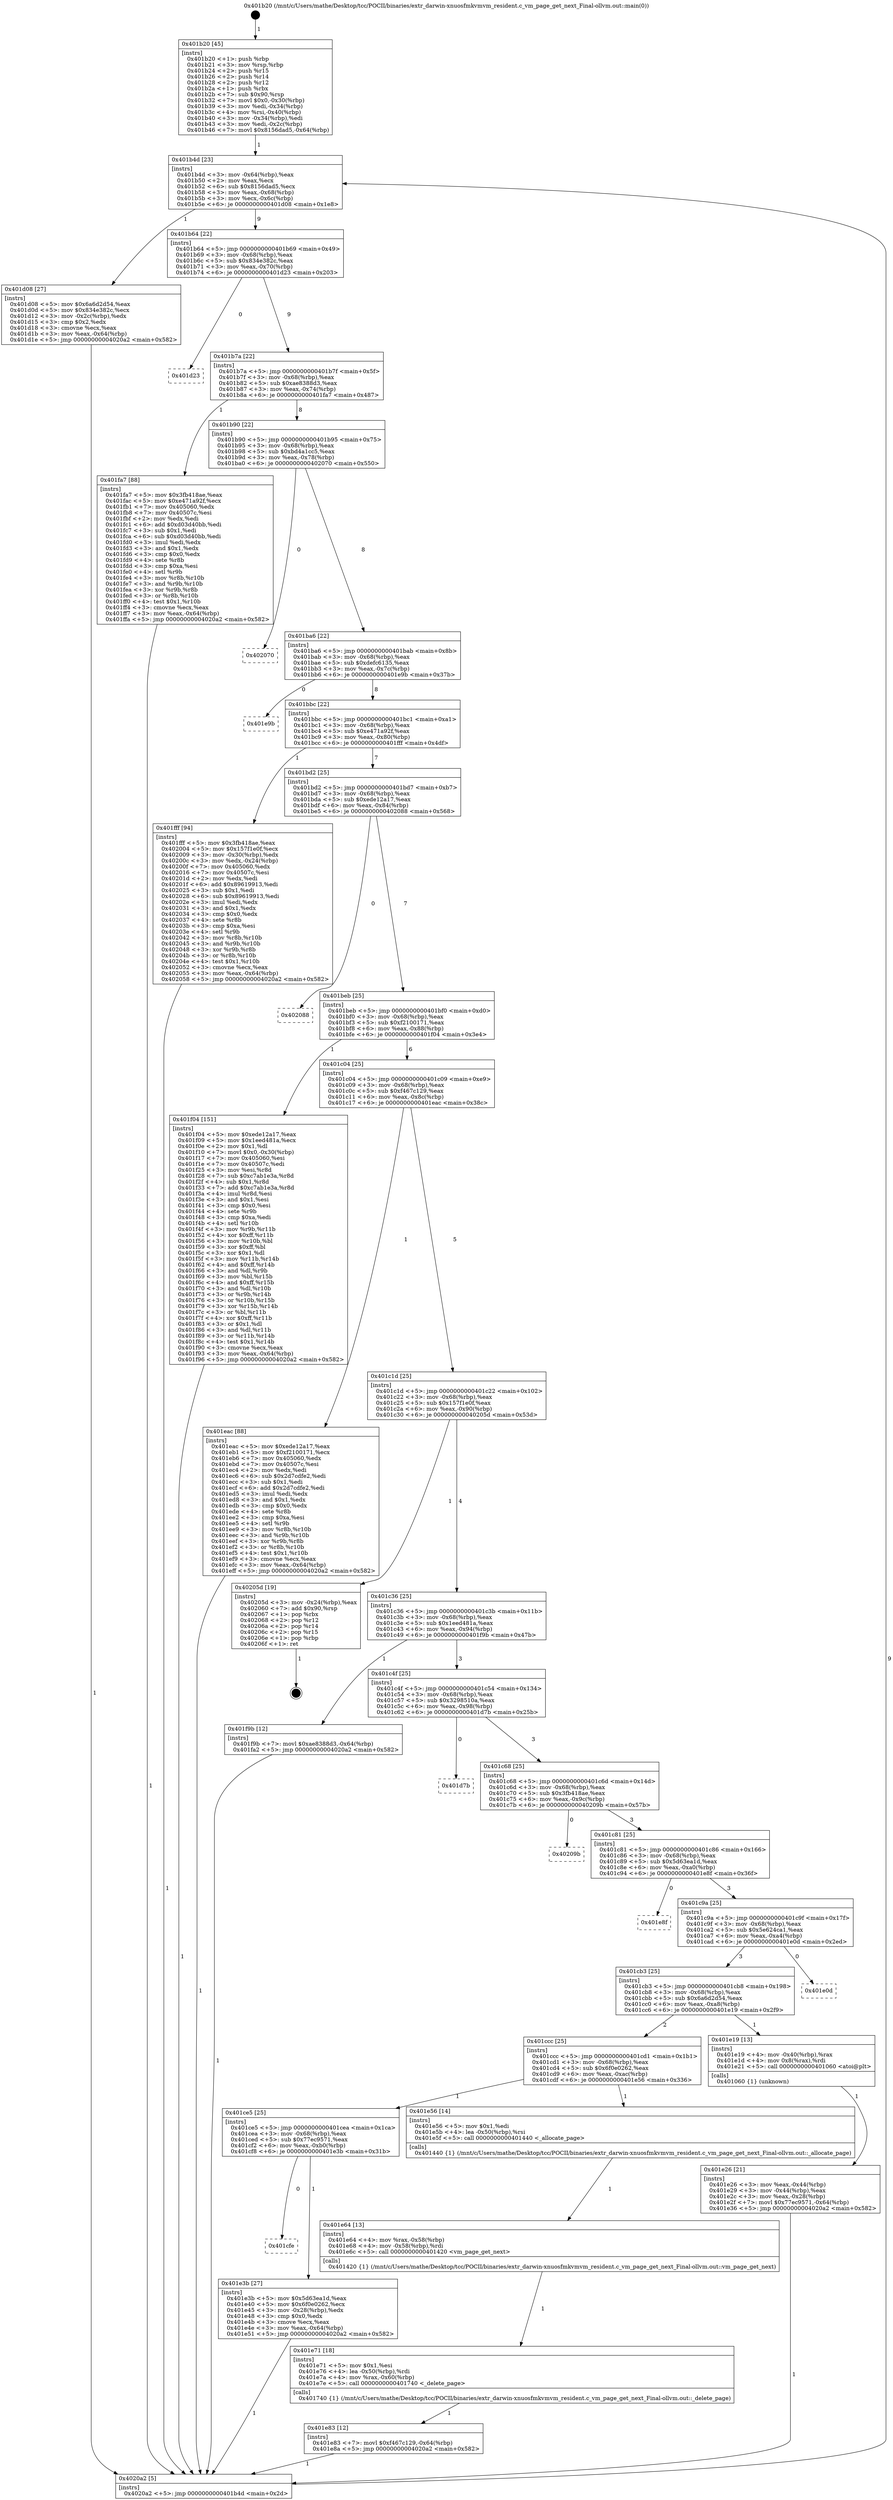 digraph "0x401b20" {
  label = "0x401b20 (/mnt/c/Users/mathe/Desktop/tcc/POCII/binaries/extr_darwin-xnuosfmkvmvm_resident.c_vm_page_get_next_Final-ollvm.out::main(0))"
  labelloc = "t"
  node[shape=record]

  Entry [label="",width=0.3,height=0.3,shape=circle,fillcolor=black,style=filled]
  "0x401b4d" [label="{
     0x401b4d [23]\l
     | [instrs]\l
     &nbsp;&nbsp;0x401b4d \<+3\>: mov -0x64(%rbp),%eax\l
     &nbsp;&nbsp;0x401b50 \<+2\>: mov %eax,%ecx\l
     &nbsp;&nbsp;0x401b52 \<+6\>: sub $0x8156dad5,%ecx\l
     &nbsp;&nbsp;0x401b58 \<+3\>: mov %eax,-0x68(%rbp)\l
     &nbsp;&nbsp;0x401b5b \<+3\>: mov %ecx,-0x6c(%rbp)\l
     &nbsp;&nbsp;0x401b5e \<+6\>: je 0000000000401d08 \<main+0x1e8\>\l
  }"]
  "0x401d08" [label="{
     0x401d08 [27]\l
     | [instrs]\l
     &nbsp;&nbsp;0x401d08 \<+5\>: mov $0x6a6d2d54,%eax\l
     &nbsp;&nbsp;0x401d0d \<+5\>: mov $0x834e382c,%ecx\l
     &nbsp;&nbsp;0x401d12 \<+3\>: mov -0x2c(%rbp),%edx\l
     &nbsp;&nbsp;0x401d15 \<+3\>: cmp $0x2,%edx\l
     &nbsp;&nbsp;0x401d18 \<+3\>: cmovne %ecx,%eax\l
     &nbsp;&nbsp;0x401d1b \<+3\>: mov %eax,-0x64(%rbp)\l
     &nbsp;&nbsp;0x401d1e \<+5\>: jmp 00000000004020a2 \<main+0x582\>\l
  }"]
  "0x401b64" [label="{
     0x401b64 [22]\l
     | [instrs]\l
     &nbsp;&nbsp;0x401b64 \<+5\>: jmp 0000000000401b69 \<main+0x49\>\l
     &nbsp;&nbsp;0x401b69 \<+3\>: mov -0x68(%rbp),%eax\l
     &nbsp;&nbsp;0x401b6c \<+5\>: sub $0x834e382c,%eax\l
     &nbsp;&nbsp;0x401b71 \<+3\>: mov %eax,-0x70(%rbp)\l
     &nbsp;&nbsp;0x401b74 \<+6\>: je 0000000000401d23 \<main+0x203\>\l
  }"]
  "0x4020a2" [label="{
     0x4020a2 [5]\l
     | [instrs]\l
     &nbsp;&nbsp;0x4020a2 \<+5\>: jmp 0000000000401b4d \<main+0x2d\>\l
  }"]
  "0x401b20" [label="{
     0x401b20 [45]\l
     | [instrs]\l
     &nbsp;&nbsp;0x401b20 \<+1\>: push %rbp\l
     &nbsp;&nbsp;0x401b21 \<+3\>: mov %rsp,%rbp\l
     &nbsp;&nbsp;0x401b24 \<+2\>: push %r15\l
     &nbsp;&nbsp;0x401b26 \<+2\>: push %r14\l
     &nbsp;&nbsp;0x401b28 \<+2\>: push %r12\l
     &nbsp;&nbsp;0x401b2a \<+1\>: push %rbx\l
     &nbsp;&nbsp;0x401b2b \<+7\>: sub $0x90,%rsp\l
     &nbsp;&nbsp;0x401b32 \<+7\>: movl $0x0,-0x30(%rbp)\l
     &nbsp;&nbsp;0x401b39 \<+3\>: mov %edi,-0x34(%rbp)\l
     &nbsp;&nbsp;0x401b3c \<+4\>: mov %rsi,-0x40(%rbp)\l
     &nbsp;&nbsp;0x401b40 \<+3\>: mov -0x34(%rbp),%edi\l
     &nbsp;&nbsp;0x401b43 \<+3\>: mov %edi,-0x2c(%rbp)\l
     &nbsp;&nbsp;0x401b46 \<+7\>: movl $0x8156dad5,-0x64(%rbp)\l
  }"]
  Exit [label="",width=0.3,height=0.3,shape=circle,fillcolor=black,style=filled,peripheries=2]
  "0x401d23" [label="{
     0x401d23\l
  }", style=dashed]
  "0x401b7a" [label="{
     0x401b7a [22]\l
     | [instrs]\l
     &nbsp;&nbsp;0x401b7a \<+5\>: jmp 0000000000401b7f \<main+0x5f\>\l
     &nbsp;&nbsp;0x401b7f \<+3\>: mov -0x68(%rbp),%eax\l
     &nbsp;&nbsp;0x401b82 \<+5\>: sub $0xae8388d3,%eax\l
     &nbsp;&nbsp;0x401b87 \<+3\>: mov %eax,-0x74(%rbp)\l
     &nbsp;&nbsp;0x401b8a \<+6\>: je 0000000000401fa7 \<main+0x487\>\l
  }"]
  "0x401e83" [label="{
     0x401e83 [12]\l
     | [instrs]\l
     &nbsp;&nbsp;0x401e83 \<+7\>: movl $0xf467c129,-0x64(%rbp)\l
     &nbsp;&nbsp;0x401e8a \<+5\>: jmp 00000000004020a2 \<main+0x582\>\l
  }"]
  "0x401fa7" [label="{
     0x401fa7 [88]\l
     | [instrs]\l
     &nbsp;&nbsp;0x401fa7 \<+5\>: mov $0x3fb418ae,%eax\l
     &nbsp;&nbsp;0x401fac \<+5\>: mov $0xe471a92f,%ecx\l
     &nbsp;&nbsp;0x401fb1 \<+7\>: mov 0x405060,%edx\l
     &nbsp;&nbsp;0x401fb8 \<+7\>: mov 0x40507c,%esi\l
     &nbsp;&nbsp;0x401fbf \<+2\>: mov %edx,%edi\l
     &nbsp;&nbsp;0x401fc1 \<+6\>: add $0xd03d40bb,%edi\l
     &nbsp;&nbsp;0x401fc7 \<+3\>: sub $0x1,%edi\l
     &nbsp;&nbsp;0x401fca \<+6\>: sub $0xd03d40bb,%edi\l
     &nbsp;&nbsp;0x401fd0 \<+3\>: imul %edi,%edx\l
     &nbsp;&nbsp;0x401fd3 \<+3\>: and $0x1,%edx\l
     &nbsp;&nbsp;0x401fd6 \<+3\>: cmp $0x0,%edx\l
     &nbsp;&nbsp;0x401fd9 \<+4\>: sete %r8b\l
     &nbsp;&nbsp;0x401fdd \<+3\>: cmp $0xa,%esi\l
     &nbsp;&nbsp;0x401fe0 \<+4\>: setl %r9b\l
     &nbsp;&nbsp;0x401fe4 \<+3\>: mov %r8b,%r10b\l
     &nbsp;&nbsp;0x401fe7 \<+3\>: and %r9b,%r10b\l
     &nbsp;&nbsp;0x401fea \<+3\>: xor %r9b,%r8b\l
     &nbsp;&nbsp;0x401fed \<+3\>: or %r8b,%r10b\l
     &nbsp;&nbsp;0x401ff0 \<+4\>: test $0x1,%r10b\l
     &nbsp;&nbsp;0x401ff4 \<+3\>: cmovne %ecx,%eax\l
     &nbsp;&nbsp;0x401ff7 \<+3\>: mov %eax,-0x64(%rbp)\l
     &nbsp;&nbsp;0x401ffa \<+5\>: jmp 00000000004020a2 \<main+0x582\>\l
  }"]
  "0x401b90" [label="{
     0x401b90 [22]\l
     | [instrs]\l
     &nbsp;&nbsp;0x401b90 \<+5\>: jmp 0000000000401b95 \<main+0x75\>\l
     &nbsp;&nbsp;0x401b95 \<+3\>: mov -0x68(%rbp),%eax\l
     &nbsp;&nbsp;0x401b98 \<+5\>: sub $0xbd4a1cc5,%eax\l
     &nbsp;&nbsp;0x401b9d \<+3\>: mov %eax,-0x78(%rbp)\l
     &nbsp;&nbsp;0x401ba0 \<+6\>: je 0000000000402070 \<main+0x550\>\l
  }"]
  "0x401e71" [label="{
     0x401e71 [18]\l
     | [instrs]\l
     &nbsp;&nbsp;0x401e71 \<+5\>: mov $0x1,%esi\l
     &nbsp;&nbsp;0x401e76 \<+4\>: lea -0x50(%rbp),%rdi\l
     &nbsp;&nbsp;0x401e7a \<+4\>: mov %rax,-0x60(%rbp)\l
     &nbsp;&nbsp;0x401e7e \<+5\>: call 0000000000401740 \<_delete_page\>\l
     | [calls]\l
     &nbsp;&nbsp;0x401740 \{1\} (/mnt/c/Users/mathe/Desktop/tcc/POCII/binaries/extr_darwin-xnuosfmkvmvm_resident.c_vm_page_get_next_Final-ollvm.out::_delete_page)\l
  }"]
  "0x402070" [label="{
     0x402070\l
  }", style=dashed]
  "0x401ba6" [label="{
     0x401ba6 [22]\l
     | [instrs]\l
     &nbsp;&nbsp;0x401ba6 \<+5\>: jmp 0000000000401bab \<main+0x8b\>\l
     &nbsp;&nbsp;0x401bab \<+3\>: mov -0x68(%rbp),%eax\l
     &nbsp;&nbsp;0x401bae \<+5\>: sub $0xdefc6135,%eax\l
     &nbsp;&nbsp;0x401bb3 \<+3\>: mov %eax,-0x7c(%rbp)\l
     &nbsp;&nbsp;0x401bb6 \<+6\>: je 0000000000401e9b \<main+0x37b\>\l
  }"]
  "0x401e64" [label="{
     0x401e64 [13]\l
     | [instrs]\l
     &nbsp;&nbsp;0x401e64 \<+4\>: mov %rax,-0x58(%rbp)\l
     &nbsp;&nbsp;0x401e68 \<+4\>: mov -0x58(%rbp),%rdi\l
     &nbsp;&nbsp;0x401e6c \<+5\>: call 0000000000401420 \<vm_page_get_next\>\l
     | [calls]\l
     &nbsp;&nbsp;0x401420 \{1\} (/mnt/c/Users/mathe/Desktop/tcc/POCII/binaries/extr_darwin-xnuosfmkvmvm_resident.c_vm_page_get_next_Final-ollvm.out::vm_page_get_next)\l
  }"]
  "0x401e9b" [label="{
     0x401e9b\l
  }", style=dashed]
  "0x401bbc" [label="{
     0x401bbc [22]\l
     | [instrs]\l
     &nbsp;&nbsp;0x401bbc \<+5\>: jmp 0000000000401bc1 \<main+0xa1\>\l
     &nbsp;&nbsp;0x401bc1 \<+3\>: mov -0x68(%rbp),%eax\l
     &nbsp;&nbsp;0x401bc4 \<+5\>: sub $0xe471a92f,%eax\l
     &nbsp;&nbsp;0x401bc9 \<+3\>: mov %eax,-0x80(%rbp)\l
     &nbsp;&nbsp;0x401bcc \<+6\>: je 0000000000401fff \<main+0x4df\>\l
  }"]
  "0x401cfe" [label="{
     0x401cfe\l
  }", style=dashed]
  "0x401fff" [label="{
     0x401fff [94]\l
     | [instrs]\l
     &nbsp;&nbsp;0x401fff \<+5\>: mov $0x3fb418ae,%eax\l
     &nbsp;&nbsp;0x402004 \<+5\>: mov $0x157f1e0f,%ecx\l
     &nbsp;&nbsp;0x402009 \<+3\>: mov -0x30(%rbp),%edx\l
     &nbsp;&nbsp;0x40200c \<+3\>: mov %edx,-0x24(%rbp)\l
     &nbsp;&nbsp;0x40200f \<+7\>: mov 0x405060,%edx\l
     &nbsp;&nbsp;0x402016 \<+7\>: mov 0x40507c,%esi\l
     &nbsp;&nbsp;0x40201d \<+2\>: mov %edx,%edi\l
     &nbsp;&nbsp;0x40201f \<+6\>: add $0x89619913,%edi\l
     &nbsp;&nbsp;0x402025 \<+3\>: sub $0x1,%edi\l
     &nbsp;&nbsp;0x402028 \<+6\>: sub $0x89619913,%edi\l
     &nbsp;&nbsp;0x40202e \<+3\>: imul %edi,%edx\l
     &nbsp;&nbsp;0x402031 \<+3\>: and $0x1,%edx\l
     &nbsp;&nbsp;0x402034 \<+3\>: cmp $0x0,%edx\l
     &nbsp;&nbsp;0x402037 \<+4\>: sete %r8b\l
     &nbsp;&nbsp;0x40203b \<+3\>: cmp $0xa,%esi\l
     &nbsp;&nbsp;0x40203e \<+4\>: setl %r9b\l
     &nbsp;&nbsp;0x402042 \<+3\>: mov %r8b,%r10b\l
     &nbsp;&nbsp;0x402045 \<+3\>: and %r9b,%r10b\l
     &nbsp;&nbsp;0x402048 \<+3\>: xor %r9b,%r8b\l
     &nbsp;&nbsp;0x40204b \<+3\>: or %r8b,%r10b\l
     &nbsp;&nbsp;0x40204e \<+4\>: test $0x1,%r10b\l
     &nbsp;&nbsp;0x402052 \<+3\>: cmovne %ecx,%eax\l
     &nbsp;&nbsp;0x402055 \<+3\>: mov %eax,-0x64(%rbp)\l
     &nbsp;&nbsp;0x402058 \<+5\>: jmp 00000000004020a2 \<main+0x582\>\l
  }"]
  "0x401bd2" [label="{
     0x401bd2 [25]\l
     | [instrs]\l
     &nbsp;&nbsp;0x401bd2 \<+5\>: jmp 0000000000401bd7 \<main+0xb7\>\l
     &nbsp;&nbsp;0x401bd7 \<+3\>: mov -0x68(%rbp),%eax\l
     &nbsp;&nbsp;0x401bda \<+5\>: sub $0xede12a17,%eax\l
     &nbsp;&nbsp;0x401bdf \<+6\>: mov %eax,-0x84(%rbp)\l
     &nbsp;&nbsp;0x401be5 \<+6\>: je 0000000000402088 \<main+0x568\>\l
  }"]
  "0x401e3b" [label="{
     0x401e3b [27]\l
     | [instrs]\l
     &nbsp;&nbsp;0x401e3b \<+5\>: mov $0x5d63ea1d,%eax\l
     &nbsp;&nbsp;0x401e40 \<+5\>: mov $0x6f0e0262,%ecx\l
     &nbsp;&nbsp;0x401e45 \<+3\>: mov -0x28(%rbp),%edx\l
     &nbsp;&nbsp;0x401e48 \<+3\>: cmp $0x0,%edx\l
     &nbsp;&nbsp;0x401e4b \<+3\>: cmove %ecx,%eax\l
     &nbsp;&nbsp;0x401e4e \<+3\>: mov %eax,-0x64(%rbp)\l
     &nbsp;&nbsp;0x401e51 \<+5\>: jmp 00000000004020a2 \<main+0x582\>\l
  }"]
  "0x402088" [label="{
     0x402088\l
  }", style=dashed]
  "0x401beb" [label="{
     0x401beb [25]\l
     | [instrs]\l
     &nbsp;&nbsp;0x401beb \<+5\>: jmp 0000000000401bf0 \<main+0xd0\>\l
     &nbsp;&nbsp;0x401bf0 \<+3\>: mov -0x68(%rbp),%eax\l
     &nbsp;&nbsp;0x401bf3 \<+5\>: sub $0xf2100171,%eax\l
     &nbsp;&nbsp;0x401bf8 \<+6\>: mov %eax,-0x88(%rbp)\l
     &nbsp;&nbsp;0x401bfe \<+6\>: je 0000000000401f04 \<main+0x3e4\>\l
  }"]
  "0x401ce5" [label="{
     0x401ce5 [25]\l
     | [instrs]\l
     &nbsp;&nbsp;0x401ce5 \<+5\>: jmp 0000000000401cea \<main+0x1ca\>\l
     &nbsp;&nbsp;0x401cea \<+3\>: mov -0x68(%rbp),%eax\l
     &nbsp;&nbsp;0x401ced \<+5\>: sub $0x77ec9571,%eax\l
     &nbsp;&nbsp;0x401cf2 \<+6\>: mov %eax,-0xb0(%rbp)\l
     &nbsp;&nbsp;0x401cf8 \<+6\>: je 0000000000401e3b \<main+0x31b\>\l
  }"]
  "0x401f04" [label="{
     0x401f04 [151]\l
     | [instrs]\l
     &nbsp;&nbsp;0x401f04 \<+5\>: mov $0xede12a17,%eax\l
     &nbsp;&nbsp;0x401f09 \<+5\>: mov $0x1eed481a,%ecx\l
     &nbsp;&nbsp;0x401f0e \<+2\>: mov $0x1,%dl\l
     &nbsp;&nbsp;0x401f10 \<+7\>: movl $0x0,-0x30(%rbp)\l
     &nbsp;&nbsp;0x401f17 \<+7\>: mov 0x405060,%esi\l
     &nbsp;&nbsp;0x401f1e \<+7\>: mov 0x40507c,%edi\l
     &nbsp;&nbsp;0x401f25 \<+3\>: mov %esi,%r8d\l
     &nbsp;&nbsp;0x401f28 \<+7\>: sub $0xc7ab1e3a,%r8d\l
     &nbsp;&nbsp;0x401f2f \<+4\>: sub $0x1,%r8d\l
     &nbsp;&nbsp;0x401f33 \<+7\>: add $0xc7ab1e3a,%r8d\l
     &nbsp;&nbsp;0x401f3a \<+4\>: imul %r8d,%esi\l
     &nbsp;&nbsp;0x401f3e \<+3\>: and $0x1,%esi\l
     &nbsp;&nbsp;0x401f41 \<+3\>: cmp $0x0,%esi\l
     &nbsp;&nbsp;0x401f44 \<+4\>: sete %r9b\l
     &nbsp;&nbsp;0x401f48 \<+3\>: cmp $0xa,%edi\l
     &nbsp;&nbsp;0x401f4b \<+4\>: setl %r10b\l
     &nbsp;&nbsp;0x401f4f \<+3\>: mov %r9b,%r11b\l
     &nbsp;&nbsp;0x401f52 \<+4\>: xor $0xff,%r11b\l
     &nbsp;&nbsp;0x401f56 \<+3\>: mov %r10b,%bl\l
     &nbsp;&nbsp;0x401f59 \<+3\>: xor $0xff,%bl\l
     &nbsp;&nbsp;0x401f5c \<+3\>: xor $0x1,%dl\l
     &nbsp;&nbsp;0x401f5f \<+3\>: mov %r11b,%r14b\l
     &nbsp;&nbsp;0x401f62 \<+4\>: and $0xff,%r14b\l
     &nbsp;&nbsp;0x401f66 \<+3\>: and %dl,%r9b\l
     &nbsp;&nbsp;0x401f69 \<+3\>: mov %bl,%r15b\l
     &nbsp;&nbsp;0x401f6c \<+4\>: and $0xff,%r15b\l
     &nbsp;&nbsp;0x401f70 \<+3\>: and %dl,%r10b\l
     &nbsp;&nbsp;0x401f73 \<+3\>: or %r9b,%r14b\l
     &nbsp;&nbsp;0x401f76 \<+3\>: or %r10b,%r15b\l
     &nbsp;&nbsp;0x401f79 \<+3\>: xor %r15b,%r14b\l
     &nbsp;&nbsp;0x401f7c \<+3\>: or %bl,%r11b\l
     &nbsp;&nbsp;0x401f7f \<+4\>: xor $0xff,%r11b\l
     &nbsp;&nbsp;0x401f83 \<+3\>: or $0x1,%dl\l
     &nbsp;&nbsp;0x401f86 \<+3\>: and %dl,%r11b\l
     &nbsp;&nbsp;0x401f89 \<+3\>: or %r11b,%r14b\l
     &nbsp;&nbsp;0x401f8c \<+4\>: test $0x1,%r14b\l
     &nbsp;&nbsp;0x401f90 \<+3\>: cmovne %ecx,%eax\l
     &nbsp;&nbsp;0x401f93 \<+3\>: mov %eax,-0x64(%rbp)\l
     &nbsp;&nbsp;0x401f96 \<+5\>: jmp 00000000004020a2 \<main+0x582\>\l
  }"]
  "0x401c04" [label="{
     0x401c04 [25]\l
     | [instrs]\l
     &nbsp;&nbsp;0x401c04 \<+5\>: jmp 0000000000401c09 \<main+0xe9\>\l
     &nbsp;&nbsp;0x401c09 \<+3\>: mov -0x68(%rbp),%eax\l
     &nbsp;&nbsp;0x401c0c \<+5\>: sub $0xf467c129,%eax\l
     &nbsp;&nbsp;0x401c11 \<+6\>: mov %eax,-0x8c(%rbp)\l
     &nbsp;&nbsp;0x401c17 \<+6\>: je 0000000000401eac \<main+0x38c\>\l
  }"]
  "0x401e56" [label="{
     0x401e56 [14]\l
     | [instrs]\l
     &nbsp;&nbsp;0x401e56 \<+5\>: mov $0x1,%edi\l
     &nbsp;&nbsp;0x401e5b \<+4\>: lea -0x50(%rbp),%rsi\l
     &nbsp;&nbsp;0x401e5f \<+5\>: call 0000000000401440 \<_allocate_page\>\l
     | [calls]\l
     &nbsp;&nbsp;0x401440 \{1\} (/mnt/c/Users/mathe/Desktop/tcc/POCII/binaries/extr_darwin-xnuosfmkvmvm_resident.c_vm_page_get_next_Final-ollvm.out::_allocate_page)\l
  }"]
  "0x401eac" [label="{
     0x401eac [88]\l
     | [instrs]\l
     &nbsp;&nbsp;0x401eac \<+5\>: mov $0xede12a17,%eax\l
     &nbsp;&nbsp;0x401eb1 \<+5\>: mov $0xf2100171,%ecx\l
     &nbsp;&nbsp;0x401eb6 \<+7\>: mov 0x405060,%edx\l
     &nbsp;&nbsp;0x401ebd \<+7\>: mov 0x40507c,%esi\l
     &nbsp;&nbsp;0x401ec4 \<+2\>: mov %edx,%edi\l
     &nbsp;&nbsp;0x401ec6 \<+6\>: sub $0x2d7cdfe2,%edi\l
     &nbsp;&nbsp;0x401ecc \<+3\>: sub $0x1,%edi\l
     &nbsp;&nbsp;0x401ecf \<+6\>: add $0x2d7cdfe2,%edi\l
     &nbsp;&nbsp;0x401ed5 \<+3\>: imul %edi,%edx\l
     &nbsp;&nbsp;0x401ed8 \<+3\>: and $0x1,%edx\l
     &nbsp;&nbsp;0x401edb \<+3\>: cmp $0x0,%edx\l
     &nbsp;&nbsp;0x401ede \<+4\>: sete %r8b\l
     &nbsp;&nbsp;0x401ee2 \<+3\>: cmp $0xa,%esi\l
     &nbsp;&nbsp;0x401ee5 \<+4\>: setl %r9b\l
     &nbsp;&nbsp;0x401ee9 \<+3\>: mov %r8b,%r10b\l
     &nbsp;&nbsp;0x401eec \<+3\>: and %r9b,%r10b\l
     &nbsp;&nbsp;0x401eef \<+3\>: xor %r9b,%r8b\l
     &nbsp;&nbsp;0x401ef2 \<+3\>: or %r8b,%r10b\l
     &nbsp;&nbsp;0x401ef5 \<+4\>: test $0x1,%r10b\l
     &nbsp;&nbsp;0x401ef9 \<+3\>: cmovne %ecx,%eax\l
     &nbsp;&nbsp;0x401efc \<+3\>: mov %eax,-0x64(%rbp)\l
     &nbsp;&nbsp;0x401eff \<+5\>: jmp 00000000004020a2 \<main+0x582\>\l
  }"]
  "0x401c1d" [label="{
     0x401c1d [25]\l
     | [instrs]\l
     &nbsp;&nbsp;0x401c1d \<+5\>: jmp 0000000000401c22 \<main+0x102\>\l
     &nbsp;&nbsp;0x401c22 \<+3\>: mov -0x68(%rbp),%eax\l
     &nbsp;&nbsp;0x401c25 \<+5\>: sub $0x157f1e0f,%eax\l
     &nbsp;&nbsp;0x401c2a \<+6\>: mov %eax,-0x90(%rbp)\l
     &nbsp;&nbsp;0x401c30 \<+6\>: je 000000000040205d \<main+0x53d\>\l
  }"]
  "0x401e26" [label="{
     0x401e26 [21]\l
     | [instrs]\l
     &nbsp;&nbsp;0x401e26 \<+3\>: mov %eax,-0x44(%rbp)\l
     &nbsp;&nbsp;0x401e29 \<+3\>: mov -0x44(%rbp),%eax\l
     &nbsp;&nbsp;0x401e2c \<+3\>: mov %eax,-0x28(%rbp)\l
     &nbsp;&nbsp;0x401e2f \<+7\>: movl $0x77ec9571,-0x64(%rbp)\l
     &nbsp;&nbsp;0x401e36 \<+5\>: jmp 00000000004020a2 \<main+0x582\>\l
  }"]
  "0x40205d" [label="{
     0x40205d [19]\l
     | [instrs]\l
     &nbsp;&nbsp;0x40205d \<+3\>: mov -0x24(%rbp),%eax\l
     &nbsp;&nbsp;0x402060 \<+7\>: add $0x90,%rsp\l
     &nbsp;&nbsp;0x402067 \<+1\>: pop %rbx\l
     &nbsp;&nbsp;0x402068 \<+2\>: pop %r12\l
     &nbsp;&nbsp;0x40206a \<+2\>: pop %r14\l
     &nbsp;&nbsp;0x40206c \<+2\>: pop %r15\l
     &nbsp;&nbsp;0x40206e \<+1\>: pop %rbp\l
     &nbsp;&nbsp;0x40206f \<+1\>: ret\l
  }"]
  "0x401c36" [label="{
     0x401c36 [25]\l
     | [instrs]\l
     &nbsp;&nbsp;0x401c36 \<+5\>: jmp 0000000000401c3b \<main+0x11b\>\l
     &nbsp;&nbsp;0x401c3b \<+3\>: mov -0x68(%rbp),%eax\l
     &nbsp;&nbsp;0x401c3e \<+5\>: sub $0x1eed481a,%eax\l
     &nbsp;&nbsp;0x401c43 \<+6\>: mov %eax,-0x94(%rbp)\l
     &nbsp;&nbsp;0x401c49 \<+6\>: je 0000000000401f9b \<main+0x47b\>\l
  }"]
  "0x401ccc" [label="{
     0x401ccc [25]\l
     | [instrs]\l
     &nbsp;&nbsp;0x401ccc \<+5\>: jmp 0000000000401cd1 \<main+0x1b1\>\l
     &nbsp;&nbsp;0x401cd1 \<+3\>: mov -0x68(%rbp),%eax\l
     &nbsp;&nbsp;0x401cd4 \<+5\>: sub $0x6f0e0262,%eax\l
     &nbsp;&nbsp;0x401cd9 \<+6\>: mov %eax,-0xac(%rbp)\l
     &nbsp;&nbsp;0x401cdf \<+6\>: je 0000000000401e56 \<main+0x336\>\l
  }"]
  "0x401f9b" [label="{
     0x401f9b [12]\l
     | [instrs]\l
     &nbsp;&nbsp;0x401f9b \<+7\>: movl $0xae8388d3,-0x64(%rbp)\l
     &nbsp;&nbsp;0x401fa2 \<+5\>: jmp 00000000004020a2 \<main+0x582\>\l
  }"]
  "0x401c4f" [label="{
     0x401c4f [25]\l
     | [instrs]\l
     &nbsp;&nbsp;0x401c4f \<+5\>: jmp 0000000000401c54 \<main+0x134\>\l
     &nbsp;&nbsp;0x401c54 \<+3\>: mov -0x68(%rbp),%eax\l
     &nbsp;&nbsp;0x401c57 \<+5\>: sub $0x3298510a,%eax\l
     &nbsp;&nbsp;0x401c5c \<+6\>: mov %eax,-0x98(%rbp)\l
     &nbsp;&nbsp;0x401c62 \<+6\>: je 0000000000401d7b \<main+0x25b\>\l
  }"]
  "0x401e19" [label="{
     0x401e19 [13]\l
     | [instrs]\l
     &nbsp;&nbsp;0x401e19 \<+4\>: mov -0x40(%rbp),%rax\l
     &nbsp;&nbsp;0x401e1d \<+4\>: mov 0x8(%rax),%rdi\l
     &nbsp;&nbsp;0x401e21 \<+5\>: call 0000000000401060 \<atoi@plt\>\l
     | [calls]\l
     &nbsp;&nbsp;0x401060 \{1\} (unknown)\l
  }"]
  "0x401d7b" [label="{
     0x401d7b\l
  }", style=dashed]
  "0x401c68" [label="{
     0x401c68 [25]\l
     | [instrs]\l
     &nbsp;&nbsp;0x401c68 \<+5\>: jmp 0000000000401c6d \<main+0x14d\>\l
     &nbsp;&nbsp;0x401c6d \<+3\>: mov -0x68(%rbp),%eax\l
     &nbsp;&nbsp;0x401c70 \<+5\>: sub $0x3fb418ae,%eax\l
     &nbsp;&nbsp;0x401c75 \<+6\>: mov %eax,-0x9c(%rbp)\l
     &nbsp;&nbsp;0x401c7b \<+6\>: je 000000000040209b \<main+0x57b\>\l
  }"]
  "0x401cb3" [label="{
     0x401cb3 [25]\l
     | [instrs]\l
     &nbsp;&nbsp;0x401cb3 \<+5\>: jmp 0000000000401cb8 \<main+0x198\>\l
     &nbsp;&nbsp;0x401cb8 \<+3\>: mov -0x68(%rbp),%eax\l
     &nbsp;&nbsp;0x401cbb \<+5\>: sub $0x6a6d2d54,%eax\l
     &nbsp;&nbsp;0x401cc0 \<+6\>: mov %eax,-0xa8(%rbp)\l
     &nbsp;&nbsp;0x401cc6 \<+6\>: je 0000000000401e19 \<main+0x2f9\>\l
  }"]
  "0x40209b" [label="{
     0x40209b\l
  }", style=dashed]
  "0x401c81" [label="{
     0x401c81 [25]\l
     | [instrs]\l
     &nbsp;&nbsp;0x401c81 \<+5\>: jmp 0000000000401c86 \<main+0x166\>\l
     &nbsp;&nbsp;0x401c86 \<+3\>: mov -0x68(%rbp),%eax\l
     &nbsp;&nbsp;0x401c89 \<+5\>: sub $0x5d63ea1d,%eax\l
     &nbsp;&nbsp;0x401c8e \<+6\>: mov %eax,-0xa0(%rbp)\l
     &nbsp;&nbsp;0x401c94 \<+6\>: je 0000000000401e8f \<main+0x36f\>\l
  }"]
  "0x401e0d" [label="{
     0x401e0d\l
  }", style=dashed]
  "0x401e8f" [label="{
     0x401e8f\l
  }", style=dashed]
  "0x401c9a" [label="{
     0x401c9a [25]\l
     | [instrs]\l
     &nbsp;&nbsp;0x401c9a \<+5\>: jmp 0000000000401c9f \<main+0x17f\>\l
     &nbsp;&nbsp;0x401c9f \<+3\>: mov -0x68(%rbp),%eax\l
     &nbsp;&nbsp;0x401ca2 \<+5\>: sub $0x5e624ca1,%eax\l
     &nbsp;&nbsp;0x401ca7 \<+6\>: mov %eax,-0xa4(%rbp)\l
     &nbsp;&nbsp;0x401cad \<+6\>: je 0000000000401e0d \<main+0x2ed\>\l
  }"]
  Entry -> "0x401b20" [label=" 1"]
  "0x401b4d" -> "0x401d08" [label=" 1"]
  "0x401b4d" -> "0x401b64" [label=" 9"]
  "0x401d08" -> "0x4020a2" [label=" 1"]
  "0x401b20" -> "0x401b4d" [label=" 1"]
  "0x4020a2" -> "0x401b4d" [label=" 9"]
  "0x40205d" -> Exit [label=" 1"]
  "0x401b64" -> "0x401d23" [label=" 0"]
  "0x401b64" -> "0x401b7a" [label=" 9"]
  "0x401fff" -> "0x4020a2" [label=" 1"]
  "0x401b7a" -> "0x401fa7" [label=" 1"]
  "0x401b7a" -> "0x401b90" [label=" 8"]
  "0x401fa7" -> "0x4020a2" [label=" 1"]
  "0x401b90" -> "0x402070" [label=" 0"]
  "0x401b90" -> "0x401ba6" [label=" 8"]
  "0x401f9b" -> "0x4020a2" [label=" 1"]
  "0x401ba6" -> "0x401e9b" [label=" 0"]
  "0x401ba6" -> "0x401bbc" [label=" 8"]
  "0x401f04" -> "0x4020a2" [label=" 1"]
  "0x401bbc" -> "0x401fff" [label=" 1"]
  "0x401bbc" -> "0x401bd2" [label=" 7"]
  "0x401eac" -> "0x4020a2" [label=" 1"]
  "0x401bd2" -> "0x402088" [label=" 0"]
  "0x401bd2" -> "0x401beb" [label=" 7"]
  "0x401e83" -> "0x4020a2" [label=" 1"]
  "0x401beb" -> "0x401f04" [label=" 1"]
  "0x401beb" -> "0x401c04" [label=" 6"]
  "0x401e64" -> "0x401e71" [label=" 1"]
  "0x401c04" -> "0x401eac" [label=" 1"]
  "0x401c04" -> "0x401c1d" [label=" 5"]
  "0x401e56" -> "0x401e64" [label=" 1"]
  "0x401c1d" -> "0x40205d" [label=" 1"]
  "0x401c1d" -> "0x401c36" [label=" 4"]
  "0x401ce5" -> "0x401cfe" [label=" 0"]
  "0x401c36" -> "0x401f9b" [label=" 1"]
  "0x401c36" -> "0x401c4f" [label=" 3"]
  "0x401ce5" -> "0x401e3b" [label=" 1"]
  "0x401c4f" -> "0x401d7b" [label=" 0"]
  "0x401c4f" -> "0x401c68" [label=" 3"]
  "0x401e71" -> "0x401e83" [label=" 1"]
  "0x401c68" -> "0x40209b" [label=" 0"]
  "0x401c68" -> "0x401c81" [label=" 3"]
  "0x401ccc" -> "0x401e56" [label=" 1"]
  "0x401c81" -> "0x401e8f" [label=" 0"]
  "0x401c81" -> "0x401c9a" [label=" 3"]
  "0x401e3b" -> "0x4020a2" [label=" 1"]
  "0x401c9a" -> "0x401e0d" [label=" 0"]
  "0x401c9a" -> "0x401cb3" [label=" 3"]
  "0x401ccc" -> "0x401ce5" [label=" 1"]
  "0x401cb3" -> "0x401e19" [label=" 1"]
  "0x401cb3" -> "0x401ccc" [label=" 2"]
  "0x401e19" -> "0x401e26" [label=" 1"]
  "0x401e26" -> "0x4020a2" [label=" 1"]
}
